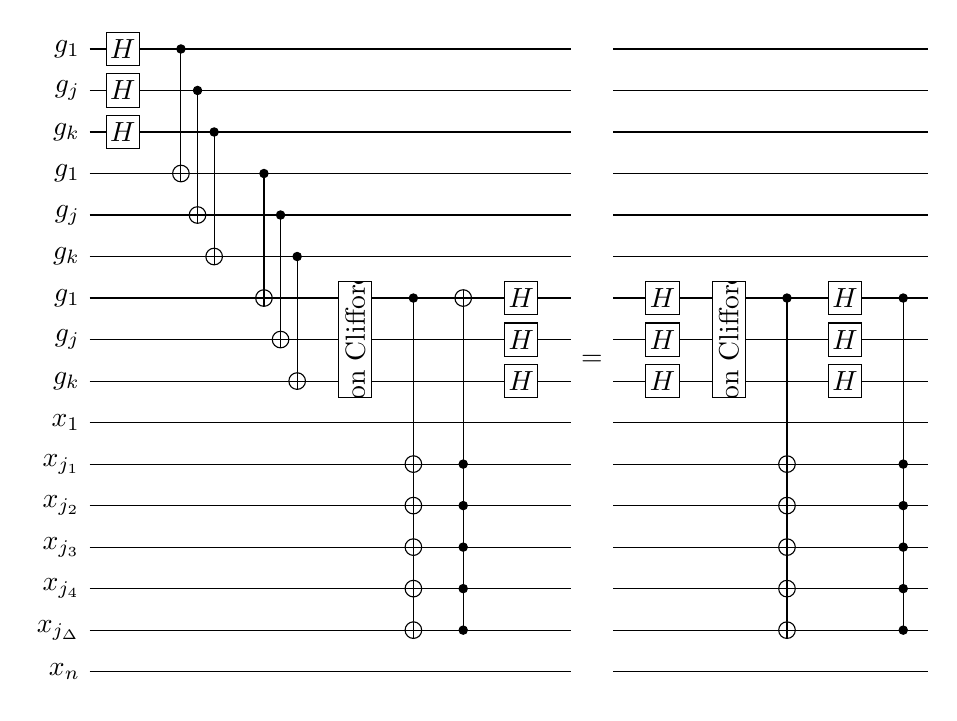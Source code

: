 \begin{tikzpicture}[scale=1.0,x=1pt,y=1pt]
\filldraw[color=white] (0.0, -7.5) rectangle (303.0, 232.5);
% Drawing wires
% Line 1: aa W g_1
\draw[color=black] (0.0,225.0) -- (303.0,225.0);
\draw[color=black] (0.0,225.0) node[left] {$g_1$};
% Line 2: cc W g_j
\draw[color=black] (0.0,210.0) -- (303.0,210.0);
\draw[color=black] (0.0,210.0) node[left] {$g_j$};
% Line 3: ee W g_k
\draw[color=black] (0.0,195.0) -- (303.0,195.0);
\draw[color=black] (0.0,195.0) node[left] {$g_k$};
% Line 4: aaa W g_1
\draw[color=black] (0.0,180.0) -- (303.0,180.0);
\draw[color=black] (0.0,180.0) node[left] {$g_1$};
% Line 5: ccc W g_j
\draw[color=black] (0.0,165.0) -- (303.0,165.0);
\draw[color=black] (0.0,165.0) node[left] {$g_j$};
% Line 6: eee W g_k
\draw[color=black] (0.0,150.0) -- (303.0,150.0);
\draw[color=black] (0.0,150.0) node[left] {$g_k$};
% Line 7: a W g_1
\draw[color=black] (0.0,135.0) -- (303.0,135.0);
\draw[color=black] (0.0,135.0) node[left] {$g_1$};
% Line 8: c W g_j
\draw[color=black] (0.0,120.0) -- (303.0,120.0);
\draw[color=black] (0.0,120.0) node[left] {$g_j$};
% Line 9: e W g_k
\draw[color=black] (0.0,105.0) -- (303.0,105.0);
\draw[color=black] (0.0,105.0) node[left] {$g_k$};
% Line 11: a2 W x_1
\draw[color=black] (0.0,90.0) -- (303.0,90.0);
\draw[color=black] (0.0,90.0) node[left] {$x_1$};
% Line 12: c2 W x_{j_1}
\draw[color=black] (0.0,75.0) -- (303.0,75.0);
\draw[color=black] (0.0,75.0) node[left] {$x_{j_1}$};
% Line 13: c21 W x_{j_2}
\draw[color=black] (0.0,60.0) -- (303.0,60.0);
\draw[color=black] (0.0,60.0) node[left] {$x_{j_2}$};
% Line 14: c22 W x_{j_3}
\draw[color=black] (0.0,45.0) -- (303.0,45.0);
\draw[color=black] (0.0,45.0) node[left] {$x_{j_3}$};
% Line 15: c23 W x_{j_4}
\draw[color=black] (0.0,30.0) -- (303.0,30.0);
\draw[color=black] (0.0,30.0) node[left] {$x_{j_4}$};
% Line 16: c24 W x_{j_\Delta}
\draw[color=black] (0.0,15.0) -- (303.0,15.0);
\draw[color=black] (0.0,15.0) node[left] {$x_{j_\Delta}$};
% Line 17: e2 W x_n
\draw[color=black] (0.0,0.0) -- (303.0,0.0);
\draw[color=black] (0.0,0.0) node[left] {$x_n$};
% Done with wires; drawing gates
% Line 19: aa H
\begin{scope}
\draw[fill=white] (12.0, 225.0) +(-45.0:8.485pt and 8.485pt) -- +(45.0:8.485pt and 8.485pt) -- +(135.0:8.485pt and 8.485pt) -- +(225.0:8.485pt and 8.485pt) -- cycle;
\clip (12.0, 225.0) +(-45.0:8.485pt and 8.485pt) -- +(45.0:8.485pt and 8.485pt) -- +(135.0:8.485pt and 8.485pt) -- +(225.0:8.485pt and 8.485pt) -- cycle;
\draw (12.0, 225.0) node {$H$};
\end{scope}
% Line 20: cc H
\begin{scope}
\draw[fill=white] (12.0, 210.0) +(-45.0:8.485pt and 8.485pt) -- +(45.0:8.485pt and 8.485pt) -- +(135.0:8.485pt and 8.485pt) -- +(225.0:8.485pt and 8.485pt) -- cycle;
\clip (12.0, 210.0) +(-45.0:8.485pt and 8.485pt) -- +(45.0:8.485pt and 8.485pt) -- +(135.0:8.485pt and 8.485pt) -- +(225.0:8.485pt and 8.485pt) -- cycle;
\draw (12.0, 210.0) node {$H$};
\end{scope}
% Line 21: ee H
\begin{scope}
\draw[fill=white] (12.0, 195.0) +(-45.0:8.485pt and 8.485pt) -- +(45.0:8.485pt and 8.485pt) -- +(135.0:8.485pt and 8.485pt) -- +(225.0:8.485pt and 8.485pt) -- cycle;
\clip (12.0, 195.0) +(-45.0:8.485pt and 8.485pt) -- +(45.0:8.485pt and 8.485pt) -- +(135.0:8.485pt and 8.485pt) -- +(225.0:8.485pt and 8.485pt) -- cycle;
\draw (12.0, 195.0) node {$H$};
\end{scope}
% Line 23: aa +aaa
\draw (33.0,225.0) -- (33.0,180.0);
\filldraw (33.0, 225.0) circle(1.5pt);
\begin{scope}
\draw[fill=white] (33.0, 180.0) circle(3.0pt);
\clip (33.0, 180.0) circle(3.0pt);
\draw (30.0, 180.0) -- (36.0, 180.0);
\draw (33.0, 177.0) -- (33.0, 183.0);
\end{scope}
% Line 24: cc +ccc
\draw (39.0,210.0) -- (39.0,165.0);
\filldraw (39.0, 210.0) circle(1.5pt);
\begin{scope}
\draw[fill=white] (39.0, 165.0) circle(3.0pt);
\clip (39.0, 165.0) circle(3.0pt);
\draw (36.0, 165.0) -- (42.0, 165.0);
\draw (39.0, 162.0) -- (39.0, 168.0);
\end{scope}
% Line 25: ee +eee
\draw (45.0,195.0) -- (45.0,150.0);
\filldraw (45.0, 195.0) circle(1.5pt);
\begin{scope}
\draw[fill=white] (45.0, 150.0) circle(3.0pt);
\clip (45.0, 150.0) circle(3.0pt);
\draw (42.0, 150.0) -- (48.0, 150.0);
\draw (45.0, 147.0) -- (45.0, 153.0);
\end{scope}
% Line 27: aaa +a
\draw (63.0,180.0) -- (63.0,135.0);
\filldraw (63.0, 180.0) circle(1.5pt);
\begin{scope}
\draw[fill=white] (63.0, 135.0) circle(3.0pt);
\clip (63.0, 135.0) circle(3.0pt);
\draw (60.0, 135.0) -- (66.0, 135.0);
\draw (63.0, 132.0) -- (63.0, 138.0);
\end{scope}
% Line 28: ccc +c
\draw (69.0,165.0) -- (69.0,120.0);
\filldraw (69.0, 165.0) circle(1.5pt);
\begin{scope}
\draw[fill=white] (69.0, 120.0) circle(3.0pt);
\clip (69.0, 120.0) circle(3.0pt);
\draw (66.0, 120.0) -- (72.0, 120.0);
\draw (69.0, 117.0) -- (69.0, 123.0);
\end{scope}
% Line 29: eee +e
\draw (75.0,150.0) -- (75.0,105.0);
\filldraw (75.0, 150.0) circle(1.5pt);
\begin{scope}
\draw[fill=white] (75.0, 105.0) circle(3.0pt);
\clip (75.0, 105.0) circle(3.0pt);
\draw (72.0, 105.0) -- (78.0, 105.0);
\draw (75.0, 102.0) -- (75.0, 108.0);
\end{scope}
% Line 31: a c e G \rotatebox{90}{Non Cliffords}
\draw (96.0,135.0) -- (96.0,105.0);
\begin{scope}
\draw[fill=white] (96.0, 120.0) +(-45.0:8.485pt and 29.698pt) -- +(45.0:8.485pt and 29.698pt) -- +(135.0:8.485pt and 29.698pt) -- +(225.0:8.485pt and 29.698pt) -- cycle;
\clip (96.0, 120.0) +(-45.0:8.485pt and 29.698pt) -- +(45.0:8.485pt and 29.698pt) -- +(135.0:8.485pt and 29.698pt) -- +(225.0:8.485pt and 29.698pt) -- cycle;
\draw (96.0, 120.0) node {\rotatebox{90}{Non Cliffords}};
\end{scope}
% Line 33: a +c2 +c21 +c22 +c23 +c24
\draw (117.0,135.0) -- (117.0,15.0);
\filldraw (117.0, 135.0) circle(1.5pt);
\begin{scope}
\draw[fill=white] (117.0, 75.0) circle(3.0pt);
\clip (117.0, 75.0) circle(3.0pt);
\draw (114.0, 75.0) -- (120.0, 75.0);
\draw (117.0, 72.0) -- (117.0, 78.0);
\end{scope}
\begin{scope}
\draw[fill=white] (117.0, 60.0) circle(3.0pt);
\clip (117.0, 60.0) circle(3.0pt);
\draw (114.0, 60.0) -- (120.0, 60.0);
\draw (117.0, 57.0) -- (117.0, 63.0);
\end{scope}
\begin{scope}
\draw[fill=white] (117.0, 45.0) circle(3.0pt);
\clip (117.0, 45.0) circle(3.0pt);
\draw (114.0, 45.0) -- (120.0, 45.0);
\draw (117.0, 42.0) -- (117.0, 48.0);
\end{scope}
\begin{scope}
\draw[fill=white] (117.0, 30.0) circle(3.0pt);
\clip (117.0, 30.0) circle(3.0pt);
\draw (114.0, 30.0) -- (120.0, 30.0);
\draw (117.0, 27.0) -- (117.0, 33.0);
\end{scope}
\begin{scope}
\draw[fill=white] (117.0, 15.0) circle(3.0pt);
\clip (117.0, 15.0) circle(3.0pt);
\draw (114.0, 15.0) -- (120.0, 15.0);
\draw (117.0, 12.0) -- (117.0, 18.0);
\end{scope}
% Line 34: +a c2 c21 c22 c23 c24
\draw (135.0,135.0) -- (135.0,15.0);
\begin{scope}
\draw[fill=white] (135.0, 135.0) circle(3.0pt);
\clip (135.0, 135.0) circle(3.0pt);
\draw (132.0, 135.0) -- (138.0, 135.0);
\draw (135.0, 132.0) -- (135.0, 138.0);
\end{scope}
\filldraw (135.0, 75.0) circle(1.5pt);
\filldraw (135.0, 60.0) circle(1.5pt);
\filldraw (135.0, 45.0) circle(1.5pt);
\filldraw (135.0, 30.0) circle(1.5pt);
\filldraw (135.0, 15.0) circle(1.5pt);
% Line 36: a H
\begin{scope}
\draw[fill=white] (156.0, 135.0) +(-45.0:8.485pt and 8.485pt) -- +(45.0:8.485pt and 8.485pt) -- +(135.0:8.485pt and 8.485pt) -- +(225.0:8.485pt and 8.485pt) -- cycle;
\clip (156.0, 135.0) +(-45.0:8.485pt and 8.485pt) -- +(45.0:8.485pt and 8.485pt) -- +(135.0:8.485pt and 8.485pt) -- +(225.0:8.485pt and 8.485pt) -- cycle;
\draw (156.0, 135.0) node {$H$};
\end{scope}
% Line 37: c H
\begin{scope}
\draw[fill=white] (156.0, 120.0) +(-45.0:8.485pt and 8.485pt) -- +(45.0:8.485pt and 8.485pt) -- +(135.0:8.485pt and 8.485pt) -- +(225.0:8.485pt and 8.485pt) -- cycle;
\clip (156.0, 120.0) +(-45.0:8.485pt and 8.485pt) -- +(45.0:8.485pt and 8.485pt) -- +(135.0:8.485pt and 8.485pt) -- +(225.0:8.485pt and 8.485pt) -- cycle;
\draw (156.0, 120.0) node {$H$};
\end{scope}
% Line 38: e H
\begin{scope}
\draw[fill=white] (156.0, 105.0) +(-45.0:8.485pt and 8.485pt) -- +(45.0:8.485pt and 8.485pt) -- +(135.0:8.485pt and 8.485pt) -- +(225.0:8.485pt and 8.485pt) -- cycle;
\clip (156.0, 105.0) +(-45.0:8.485pt and 8.485pt) -- +(45.0:8.485pt and 8.485pt) -- +(135.0:8.485pt and 8.485pt) -- +(225.0:8.485pt and 8.485pt) -- cycle;
\draw (156.0, 105.0) node {$H$};
\end{scope}
% Line 40: =
\draw[fill=white,color=white] (174.0, -6.0) rectangle (189.0, 231.0);
\draw (181.5, 112.5) node {$=$};
% Line 41: a H
\begin{scope}
\draw[fill=white] (207.0, 135.0) +(-45.0:8.485pt and 8.485pt) -- +(45.0:8.485pt and 8.485pt) -- +(135.0:8.485pt and 8.485pt) -- +(225.0:8.485pt and 8.485pt) -- cycle;
\clip (207.0, 135.0) +(-45.0:8.485pt and 8.485pt) -- +(45.0:8.485pt and 8.485pt) -- +(135.0:8.485pt and 8.485pt) -- +(225.0:8.485pt and 8.485pt) -- cycle;
\draw (207.0, 135.0) node {$H$};
\end{scope}
% Line 42: c H
\begin{scope}
\draw[fill=white] (207.0, 120.0) +(-45.0:8.485pt and 8.485pt) -- +(45.0:8.485pt and 8.485pt) -- +(135.0:8.485pt and 8.485pt) -- +(225.0:8.485pt and 8.485pt) -- cycle;
\clip (207.0, 120.0) +(-45.0:8.485pt and 8.485pt) -- +(45.0:8.485pt and 8.485pt) -- +(135.0:8.485pt and 8.485pt) -- +(225.0:8.485pt and 8.485pt) -- cycle;
\draw (207.0, 120.0) node {$H$};
\end{scope}
% Line 43: e H
\begin{scope}
\draw[fill=white] (207.0, 105.0) +(-45.0:8.485pt and 8.485pt) -- +(45.0:8.485pt and 8.485pt) -- +(135.0:8.485pt and 8.485pt) -- +(225.0:8.485pt and 8.485pt) -- cycle;
\clip (207.0, 105.0) +(-45.0:8.485pt and 8.485pt) -- +(45.0:8.485pt and 8.485pt) -- +(135.0:8.485pt and 8.485pt) -- +(225.0:8.485pt and 8.485pt) -- cycle;
\draw (207.0, 105.0) node {$H$};
\end{scope}
% Line 44: a c e G \rotatebox{90}{Non Cliffords}
\draw (231.0,135.0) -- (231.0,105.0);
\begin{scope}
\draw[fill=white] (231.0, 120.0) +(-45.0:8.485pt and 29.698pt) -- +(45.0:8.485pt and 29.698pt) -- +(135.0:8.485pt and 29.698pt) -- +(225.0:8.485pt and 29.698pt) -- cycle;
\clip (231.0, 120.0) +(-45.0:8.485pt and 29.698pt) -- +(45.0:8.485pt and 29.698pt) -- +(135.0:8.485pt and 29.698pt) -- +(225.0:8.485pt and 29.698pt) -- cycle;
\draw (231.0, 120.0) node {\rotatebox{90}{Non Cliffords}};
\end{scope}
% Line 45: a +c2 +c21 +c22 +c23 +c24
\draw (252.0,135.0) -- (252.0,15.0);
\filldraw (252.0, 135.0) circle(1.5pt);
\begin{scope}
\draw[fill=white] (252.0, 75.0) circle(3.0pt);
\clip (252.0, 75.0) circle(3.0pt);
\draw (249.0, 75.0) -- (255.0, 75.0);
\draw (252.0, 72.0) -- (252.0, 78.0);
\end{scope}
\begin{scope}
\draw[fill=white] (252.0, 60.0) circle(3.0pt);
\clip (252.0, 60.0) circle(3.0pt);
\draw (249.0, 60.0) -- (255.0, 60.0);
\draw (252.0, 57.0) -- (252.0, 63.0);
\end{scope}
\begin{scope}
\draw[fill=white] (252.0, 45.0) circle(3.0pt);
\clip (252.0, 45.0) circle(3.0pt);
\draw (249.0, 45.0) -- (255.0, 45.0);
\draw (252.0, 42.0) -- (252.0, 48.0);
\end{scope}
\begin{scope}
\draw[fill=white] (252.0, 30.0) circle(3.0pt);
\clip (252.0, 30.0) circle(3.0pt);
\draw (249.0, 30.0) -- (255.0, 30.0);
\draw (252.0, 27.0) -- (252.0, 33.0);
\end{scope}
\begin{scope}
\draw[fill=white] (252.0, 15.0) circle(3.0pt);
\clip (252.0, 15.0) circle(3.0pt);
\draw (249.0, 15.0) -- (255.0, 15.0);
\draw (252.0, 12.0) -- (252.0, 18.0);
\end{scope}
% Line 47: a H
\begin{scope}
\draw[fill=white] (273.0, 135.0) +(-45.0:8.485pt and 8.485pt) -- +(45.0:8.485pt and 8.485pt) -- +(135.0:8.485pt and 8.485pt) -- +(225.0:8.485pt and 8.485pt) -- cycle;
\clip (273.0, 135.0) +(-45.0:8.485pt and 8.485pt) -- +(45.0:8.485pt and 8.485pt) -- +(135.0:8.485pt and 8.485pt) -- +(225.0:8.485pt and 8.485pt) -- cycle;
\draw (273.0, 135.0) node {$H$};
\end{scope}
% Line 48: c H
\begin{scope}
\draw[fill=white] (273.0, 120.0) +(-45.0:8.485pt and 8.485pt) -- +(45.0:8.485pt and 8.485pt) -- +(135.0:8.485pt and 8.485pt) -- +(225.0:8.485pt and 8.485pt) -- cycle;
\clip (273.0, 120.0) +(-45.0:8.485pt and 8.485pt) -- +(45.0:8.485pt and 8.485pt) -- +(135.0:8.485pt and 8.485pt) -- +(225.0:8.485pt and 8.485pt) -- cycle;
\draw (273.0, 120.0) node {$H$};
\end{scope}
% Line 49: e H
\begin{scope}
\draw[fill=white] (273.0, 105.0) +(-45.0:8.485pt and 8.485pt) -- +(45.0:8.485pt and 8.485pt) -- +(135.0:8.485pt and 8.485pt) -- +(225.0:8.485pt and 8.485pt) -- cycle;
\clip (273.0, 105.0) +(-45.0:8.485pt and 8.485pt) -- +(45.0:8.485pt and 8.485pt) -- +(135.0:8.485pt and 8.485pt) -- +(225.0:8.485pt and 8.485pt) -- cycle;
\draw (273.0, 105.0) node {$H$};
\end{scope}
% Line 51: a c2 c21 c22 c23 c24
\draw (294.0,135.0) -- (294.0,15.0);
\filldraw (294.0, 135.0) circle(1.5pt);
\filldraw (294.0, 75.0) circle(1.5pt);
\filldraw (294.0, 60.0) circle(1.5pt);
\filldraw (294.0, 45.0) circle(1.5pt);
\filldraw (294.0, 30.0) circle(1.5pt);
\filldraw (294.0, 15.0) circle(1.5pt);
% Done with gates; drawing ending labels
% Done with ending labels; drawing cut lines and comments
% Done with comments
\end{tikzpicture}
